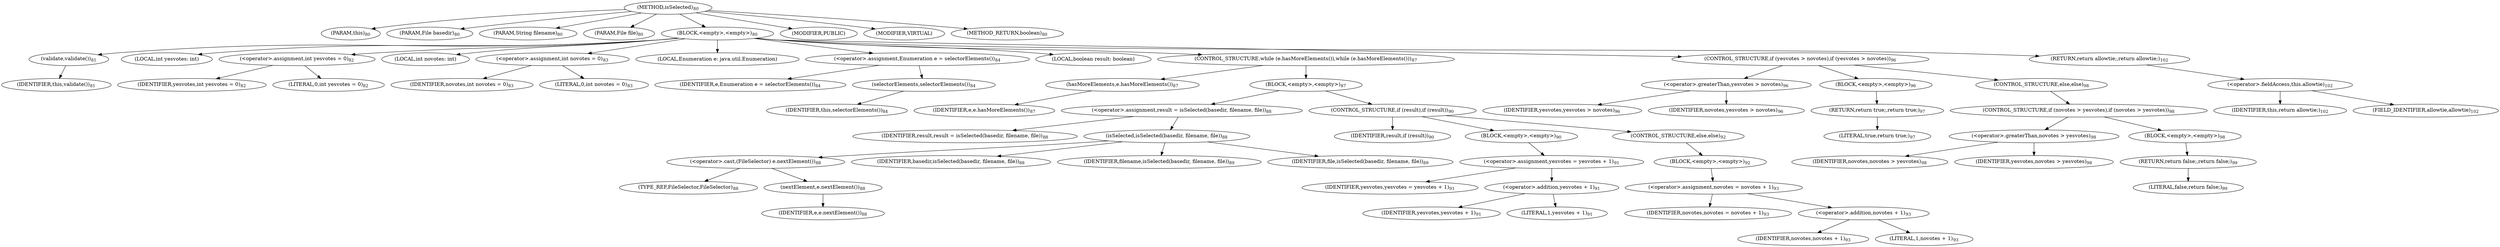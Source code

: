 digraph "isSelected" {  
"65" [label = <(METHOD,isSelected)<SUB>80</SUB>> ]
"8" [label = <(PARAM,this)<SUB>80</SUB>> ]
"66" [label = <(PARAM,File basedir)<SUB>80</SUB>> ]
"67" [label = <(PARAM,String filename)<SUB>80</SUB>> ]
"68" [label = <(PARAM,File file)<SUB>80</SUB>> ]
"69" [label = <(BLOCK,&lt;empty&gt;,&lt;empty&gt;)<SUB>80</SUB>> ]
"70" [label = <(validate,validate())<SUB>81</SUB>> ]
"7" [label = <(IDENTIFIER,this,validate())<SUB>81</SUB>> ]
"71" [label = <(LOCAL,int yesvotes: int)> ]
"72" [label = <(&lt;operator&gt;.assignment,int yesvotes = 0)<SUB>82</SUB>> ]
"73" [label = <(IDENTIFIER,yesvotes,int yesvotes = 0)<SUB>82</SUB>> ]
"74" [label = <(LITERAL,0,int yesvotes = 0)<SUB>82</SUB>> ]
"75" [label = <(LOCAL,int novotes: int)> ]
"76" [label = <(&lt;operator&gt;.assignment,int novotes = 0)<SUB>83</SUB>> ]
"77" [label = <(IDENTIFIER,novotes,int novotes = 0)<SUB>83</SUB>> ]
"78" [label = <(LITERAL,0,int novotes = 0)<SUB>83</SUB>> ]
"79" [label = <(LOCAL,Enumeration e: java.util.Enumeration)> ]
"80" [label = <(&lt;operator&gt;.assignment,Enumeration e = selectorElements())<SUB>84</SUB>> ]
"81" [label = <(IDENTIFIER,e,Enumeration e = selectorElements())<SUB>84</SUB>> ]
"82" [label = <(selectorElements,selectorElements())<SUB>84</SUB>> ]
"9" [label = <(IDENTIFIER,this,selectorElements())<SUB>84</SUB>> ]
"83" [label = <(LOCAL,boolean result: boolean)> ]
"84" [label = <(CONTROL_STRUCTURE,while (e.hasMoreElements()),while (e.hasMoreElements()))<SUB>87</SUB>> ]
"85" [label = <(hasMoreElements,e.hasMoreElements())<SUB>87</SUB>> ]
"86" [label = <(IDENTIFIER,e,e.hasMoreElements())<SUB>87</SUB>> ]
"87" [label = <(BLOCK,&lt;empty&gt;,&lt;empty&gt;)<SUB>87</SUB>> ]
"88" [label = <(&lt;operator&gt;.assignment,result = isSelected(basedir, filename, file))<SUB>88</SUB>> ]
"89" [label = <(IDENTIFIER,result,result = isSelected(basedir, filename, file))<SUB>88</SUB>> ]
"90" [label = <(isSelected,isSelected(basedir, filename, file))<SUB>88</SUB>> ]
"91" [label = <(&lt;operator&gt;.cast,(FileSelector) e.nextElement())<SUB>88</SUB>> ]
"92" [label = <(TYPE_REF,FileSelector,FileSelector)<SUB>88</SUB>> ]
"93" [label = <(nextElement,e.nextElement())<SUB>88</SUB>> ]
"94" [label = <(IDENTIFIER,e,e.nextElement())<SUB>88</SUB>> ]
"95" [label = <(IDENTIFIER,basedir,isSelected(basedir, filename, file))<SUB>88</SUB>> ]
"96" [label = <(IDENTIFIER,filename,isSelected(basedir, filename, file))<SUB>89</SUB>> ]
"97" [label = <(IDENTIFIER,file,isSelected(basedir, filename, file))<SUB>89</SUB>> ]
"98" [label = <(CONTROL_STRUCTURE,if (result),if (result))<SUB>90</SUB>> ]
"99" [label = <(IDENTIFIER,result,if (result))<SUB>90</SUB>> ]
"100" [label = <(BLOCK,&lt;empty&gt;,&lt;empty&gt;)<SUB>90</SUB>> ]
"101" [label = <(&lt;operator&gt;.assignment,yesvotes = yesvotes + 1)<SUB>91</SUB>> ]
"102" [label = <(IDENTIFIER,yesvotes,yesvotes = yesvotes + 1)<SUB>91</SUB>> ]
"103" [label = <(&lt;operator&gt;.addition,yesvotes + 1)<SUB>91</SUB>> ]
"104" [label = <(IDENTIFIER,yesvotes,yesvotes + 1)<SUB>91</SUB>> ]
"105" [label = <(LITERAL,1,yesvotes + 1)<SUB>91</SUB>> ]
"106" [label = <(CONTROL_STRUCTURE,else,else)<SUB>92</SUB>> ]
"107" [label = <(BLOCK,&lt;empty&gt;,&lt;empty&gt;)<SUB>92</SUB>> ]
"108" [label = <(&lt;operator&gt;.assignment,novotes = novotes + 1)<SUB>93</SUB>> ]
"109" [label = <(IDENTIFIER,novotes,novotes = novotes + 1)<SUB>93</SUB>> ]
"110" [label = <(&lt;operator&gt;.addition,novotes + 1)<SUB>93</SUB>> ]
"111" [label = <(IDENTIFIER,novotes,novotes + 1)<SUB>93</SUB>> ]
"112" [label = <(LITERAL,1,novotes + 1)<SUB>93</SUB>> ]
"113" [label = <(CONTROL_STRUCTURE,if (yesvotes &gt; novotes),if (yesvotes &gt; novotes))<SUB>96</SUB>> ]
"114" [label = <(&lt;operator&gt;.greaterThan,yesvotes &gt; novotes)<SUB>96</SUB>> ]
"115" [label = <(IDENTIFIER,yesvotes,yesvotes &gt; novotes)<SUB>96</SUB>> ]
"116" [label = <(IDENTIFIER,novotes,yesvotes &gt; novotes)<SUB>96</SUB>> ]
"117" [label = <(BLOCK,&lt;empty&gt;,&lt;empty&gt;)<SUB>96</SUB>> ]
"118" [label = <(RETURN,return true;,return true;)<SUB>97</SUB>> ]
"119" [label = <(LITERAL,true,return true;)<SUB>97</SUB>> ]
"120" [label = <(CONTROL_STRUCTURE,else,else)<SUB>98</SUB>> ]
"121" [label = <(CONTROL_STRUCTURE,if (novotes &gt; yesvotes),if (novotes &gt; yesvotes))<SUB>98</SUB>> ]
"122" [label = <(&lt;operator&gt;.greaterThan,novotes &gt; yesvotes)<SUB>98</SUB>> ]
"123" [label = <(IDENTIFIER,novotes,novotes &gt; yesvotes)<SUB>98</SUB>> ]
"124" [label = <(IDENTIFIER,yesvotes,novotes &gt; yesvotes)<SUB>98</SUB>> ]
"125" [label = <(BLOCK,&lt;empty&gt;,&lt;empty&gt;)<SUB>98</SUB>> ]
"126" [label = <(RETURN,return false;,return false;)<SUB>99</SUB>> ]
"127" [label = <(LITERAL,false,return false;)<SUB>99</SUB>> ]
"128" [label = <(RETURN,return allowtie;,return allowtie;)<SUB>102</SUB>> ]
"129" [label = <(&lt;operator&gt;.fieldAccess,this.allowtie)<SUB>102</SUB>> ]
"130" [label = <(IDENTIFIER,this,return allowtie;)<SUB>102</SUB>> ]
"131" [label = <(FIELD_IDENTIFIER,allowtie,allowtie)<SUB>102</SUB>> ]
"132" [label = <(MODIFIER,PUBLIC)> ]
"133" [label = <(MODIFIER,VIRTUAL)> ]
"134" [label = <(METHOD_RETURN,boolean)<SUB>80</SUB>> ]
  "65" -> "8" 
  "65" -> "66" 
  "65" -> "67" 
  "65" -> "68" 
  "65" -> "69" 
  "65" -> "132" 
  "65" -> "133" 
  "65" -> "134" 
  "69" -> "70" 
  "69" -> "71" 
  "69" -> "72" 
  "69" -> "75" 
  "69" -> "76" 
  "69" -> "79" 
  "69" -> "80" 
  "69" -> "83" 
  "69" -> "84" 
  "69" -> "113" 
  "69" -> "128" 
  "70" -> "7" 
  "72" -> "73" 
  "72" -> "74" 
  "76" -> "77" 
  "76" -> "78" 
  "80" -> "81" 
  "80" -> "82" 
  "82" -> "9" 
  "84" -> "85" 
  "84" -> "87" 
  "85" -> "86" 
  "87" -> "88" 
  "87" -> "98" 
  "88" -> "89" 
  "88" -> "90" 
  "90" -> "91" 
  "90" -> "95" 
  "90" -> "96" 
  "90" -> "97" 
  "91" -> "92" 
  "91" -> "93" 
  "93" -> "94" 
  "98" -> "99" 
  "98" -> "100" 
  "98" -> "106" 
  "100" -> "101" 
  "101" -> "102" 
  "101" -> "103" 
  "103" -> "104" 
  "103" -> "105" 
  "106" -> "107" 
  "107" -> "108" 
  "108" -> "109" 
  "108" -> "110" 
  "110" -> "111" 
  "110" -> "112" 
  "113" -> "114" 
  "113" -> "117" 
  "113" -> "120" 
  "114" -> "115" 
  "114" -> "116" 
  "117" -> "118" 
  "118" -> "119" 
  "120" -> "121" 
  "121" -> "122" 
  "121" -> "125" 
  "122" -> "123" 
  "122" -> "124" 
  "125" -> "126" 
  "126" -> "127" 
  "128" -> "129" 
  "129" -> "130" 
  "129" -> "131" 
}
